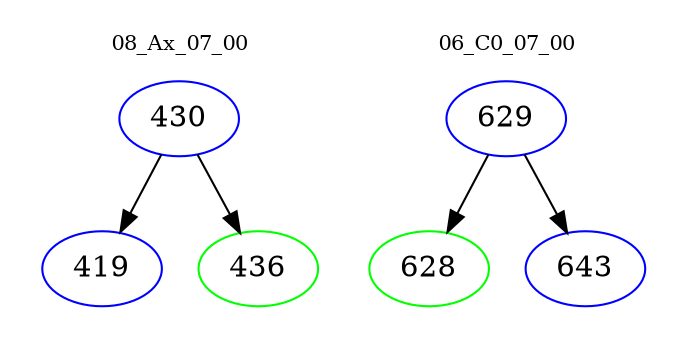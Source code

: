 digraph{
subgraph cluster_0 {
color = white
label = "08_Ax_07_00";
fontsize=10;
T0_430 [label="430", color="blue"]
T0_430 -> T0_419 [color="black"]
T0_419 [label="419", color="blue"]
T0_430 -> T0_436 [color="black"]
T0_436 [label="436", color="green"]
}
subgraph cluster_1 {
color = white
label = "06_C0_07_00";
fontsize=10;
T1_629 [label="629", color="blue"]
T1_629 -> T1_628 [color="black"]
T1_628 [label="628", color="green"]
T1_629 -> T1_643 [color="black"]
T1_643 [label="643", color="blue"]
}
}

